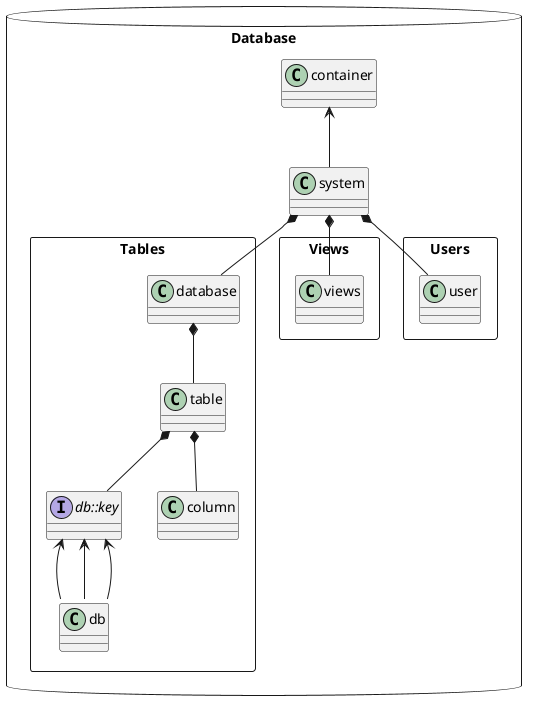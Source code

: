 @startuml "database"

package "Database" <<Database>> {
    container <-- system

    package "Tables" <<Rectangle>> {
        system *-- database

        database *-- table
        interface db::key
        
        table *-- db::key
        db::key <-- db::primaryKey
        db::key <-- db::foreignKey
        db::key <-- db::candidateKey

        table *-- column


    }

    package "Views" <<Rectangle>> {
        system *-- views
    }

    package "Users" <<Rectangle>> {
        system *-- user
    }
}

@enduml